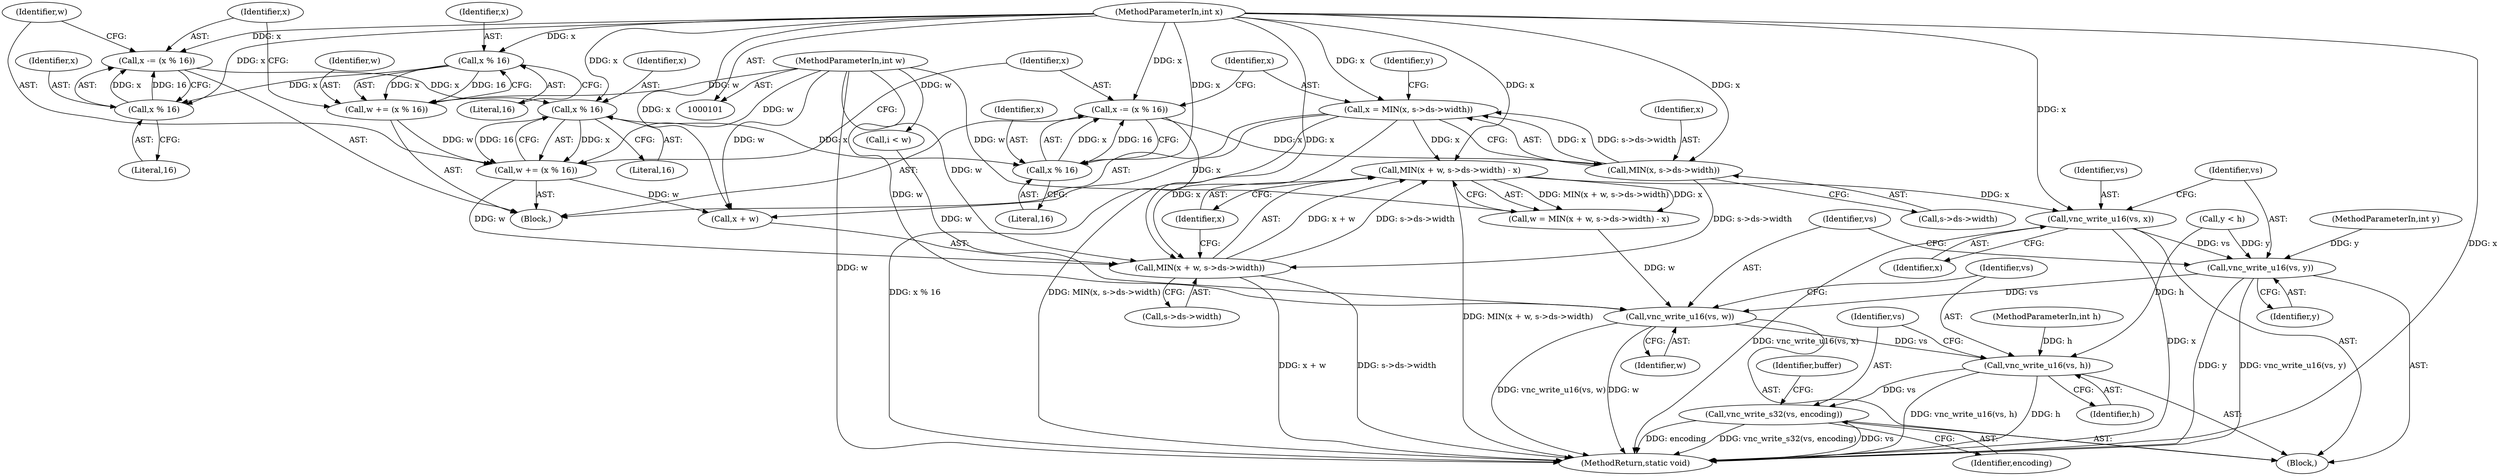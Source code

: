 digraph "0_qemu_9f64916da20eea67121d544698676295bbb105a7_10@API" {
"1000202" [label="(Call,vnc_write_u16(vs, x))"];
"1000165" [label="(Call,MIN(x + w, s->ds->width) - x)"];
"1000166" [label="(Call,MIN(x + w, s->ds->width))"];
"1000145" [label="(Call,x = MIN(x, s->ds->width))"];
"1000147" [label="(Call,MIN(x, s->ds->width))"];
"1000140" [label="(Call,x -= (x % 16))"];
"1000142" [label="(Call,x % 16)"];
"1000137" [label="(Call,x % 16)"];
"1000130" [label="(Call,x -= (x % 16))"];
"1000132" [label="(Call,x % 16)"];
"1000127" [label="(Call,x % 16)"];
"1000103" [label="(MethodParameterIn,int x)"];
"1000135" [label="(Call,w += (x % 16))"];
"1000125" [label="(Call,w += (x % 16))"];
"1000105" [label="(MethodParameterIn,int w)"];
"1000205" [label="(Call,vnc_write_u16(vs, y))"];
"1000208" [label="(Call,vnc_write_u16(vs, w))"];
"1000211" [label="(Call,vnc_write_u16(vs, h))"];
"1000214" [label="(Call,vnc_write_s32(vs, encoding))"];
"1000209" [label="(Identifier,vs)"];
"1000204" [label="(Identifier,x)"];
"1000143" [label="(Identifier,x)"];
"1000133" [label="(Identifier,x)"];
"1000137" [label="(Call,x % 16)"];
"1000128" [label="(Identifier,x)"];
"1000141" [label="(Identifier,x)"];
"1000134" [label="(Literal,16)"];
"1000186" [label="(Call,y < h)"];
"1000210" [label="(Identifier,w)"];
"1000203" [label="(Identifier,vs)"];
"1000195" [label="(Call,i < w)"];
"1000155" [label="(Identifier,y)"];
"1000166" [label="(Call,MIN(x + w, s->ds->width))"];
"1000125" [label="(Call,w += (x % 16))"];
"1000212" [label="(Identifier,vs)"];
"1000140" [label="(Call,x -= (x % 16))"];
"1000142" [label="(Call,x % 16)"];
"1000105" [label="(MethodParameterIn,int w)"];
"1000417" [label="(MethodReturn,static void)"];
"1000145" [label="(Call,x = MIN(x, s->ds->width))"];
"1000129" [label="(Literal,16)"];
"1000211" [label="(Call,vnc_write_u16(vs, h))"];
"1000138" [label="(Identifier,x)"];
"1000214" [label="(Call,vnc_write_s32(vs, encoding))"];
"1000127" [label="(Call,x % 16)"];
"1000126" [label="(Identifier,w)"];
"1000144" [label="(Literal,16)"];
"1000130" [label="(Call,x -= (x % 16))"];
"1000205" [label="(Call,vnc_write_u16(vs, y))"];
"1000201" [label="(Block,)"];
"1000213" [label="(Identifier,h)"];
"1000107" [label="(Block,)"];
"1000170" [label="(Call,s->ds->width)"];
"1000103" [label="(MethodParameterIn,int x)"];
"1000135" [label="(Call,w += (x % 16))"];
"1000146" [label="(Identifier,x)"];
"1000106" [label="(MethodParameterIn,int h)"];
"1000139" [label="(Literal,16)"];
"1000215" [label="(Identifier,vs)"];
"1000175" [label="(Identifier,x)"];
"1000206" [label="(Identifier,vs)"];
"1000148" [label="(Identifier,x)"];
"1000163" [label="(Call,w = MIN(x + w, s->ds->width) - x)"];
"1000149" [label="(Call,s->ds->width)"];
"1000132" [label="(Call,x % 16)"];
"1000208" [label="(Call,vnc_write_u16(vs, w))"];
"1000216" [label="(Identifier,encoding)"];
"1000147" [label="(Call,MIN(x, s->ds->width))"];
"1000202" [label="(Call,vnc_write_u16(vs, x))"];
"1000131" [label="(Identifier,x)"];
"1000167" [label="(Call,x + w)"];
"1000104" [label="(MethodParameterIn,int y)"];
"1000222" [label="(Identifier,buffer)"];
"1000207" [label="(Identifier,y)"];
"1000165" [label="(Call,MIN(x + w, s->ds->width) - x)"];
"1000136" [label="(Identifier,w)"];
"1000202" -> "1000201"  [label="AST: "];
"1000202" -> "1000204"  [label="CFG: "];
"1000203" -> "1000202"  [label="AST: "];
"1000204" -> "1000202"  [label="AST: "];
"1000206" -> "1000202"  [label="CFG: "];
"1000202" -> "1000417"  [label="DDG: vnc_write_u16(vs, x)"];
"1000202" -> "1000417"  [label="DDG: x"];
"1000165" -> "1000202"  [label="DDG: x"];
"1000103" -> "1000202"  [label="DDG: x"];
"1000202" -> "1000205"  [label="DDG: vs"];
"1000165" -> "1000163"  [label="AST: "];
"1000165" -> "1000175"  [label="CFG: "];
"1000166" -> "1000165"  [label="AST: "];
"1000175" -> "1000165"  [label="AST: "];
"1000163" -> "1000165"  [label="CFG: "];
"1000165" -> "1000417"  [label="DDG: MIN(x + w, s->ds->width)"];
"1000165" -> "1000163"  [label="DDG: MIN(x + w, s->ds->width)"];
"1000165" -> "1000163"  [label="DDG: x"];
"1000166" -> "1000165"  [label="DDG: x + w"];
"1000166" -> "1000165"  [label="DDG: s->ds->width"];
"1000103" -> "1000165"  [label="DDG: x"];
"1000145" -> "1000165"  [label="DDG: x"];
"1000166" -> "1000170"  [label="CFG: "];
"1000167" -> "1000166"  [label="AST: "];
"1000170" -> "1000166"  [label="AST: "];
"1000175" -> "1000166"  [label="CFG: "];
"1000166" -> "1000417"  [label="DDG: x + w"];
"1000166" -> "1000417"  [label="DDG: s->ds->width"];
"1000145" -> "1000166"  [label="DDG: x"];
"1000103" -> "1000166"  [label="DDG: x"];
"1000135" -> "1000166"  [label="DDG: w"];
"1000105" -> "1000166"  [label="DDG: w"];
"1000147" -> "1000166"  [label="DDG: s->ds->width"];
"1000145" -> "1000107"  [label="AST: "];
"1000145" -> "1000147"  [label="CFG: "];
"1000146" -> "1000145"  [label="AST: "];
"1000147" -> "1000145"  [label="AST: "];
"1000155" -> "1000145"  [label="CFG: "];
"1000145" -> "1000417"  [label="DDG: MIN(x, s->ds->width)"];
"1000147" -> "1000145"  [label="DDG: x"];
"1000147" -> "1000145"  [label="DDG: s->ds->width"];
"1000103" -> "1000145"  [label="DDG: x"];
"1000145" -> "1000167"  [label="DDG: x"];
"1000147" -> "1000149"  [label="CFG: "];
"1000148" -> "1000147"  [label="AST: "];
"1000149" -> "1000147"  [label="AST: "];
"1000140" -> "1000147"  [label="DDG: x"];
"1000103" -> "1000147"  [label="DDG: x"];
"1000140" -> "1000107"  [label="AST: "];
"1000140" -> "1000142"  [label="CFG: "];
"1000141" -> "1000140"  [label="AST: "];
"1000142" -> "1000140"  [label="AST: "];
"1000146" -> "1000140"  [label="CFG: "];
"1000140" -> "1000417"  [label="DDG: x % 16"];
"1000142" -> "1000140"  [label="DDG: x"];
"1000142" -> "1000140"  [label="DDG: 16"];
"1000103" -> "1000140"  [label="DDG: x"];
"1000142" -> "1000144"  [label="CFG: "];
"1000143" -> "1000142"  [label="AST: "];
"1000144" -> "1000142"  [label="AST: "];
"1000137" -> "1000142"  [label="DDG: x"];
"1000103" -> "1000142"  [label="DDG: x"];
"1000137" -> "1000135"  [label="AST: "];
"1000137" -> "1000139"  [label="CFG: "];
"1000138" -> "1000137"  [label="AST: "];
"1000139" -> "1000137"  [label="AST: "];
"1000135" -> "1000137"  [label="CFG: "];
"1000137" -> "1000135"  [label="DDG: x"];
"1000137" -> "1000135"  [label="DDG: 16"];
"1000130" -> "1000137"  [label="DDG: x"];
"1000103" -> "1000137"  [label="DDG: x"];
"1000130" -> "1000107"  [label="AST: "];
"1000130" -> "1000132"  [label="CFG: "];
"1000131" -> "1000130"  [label="AST: "];
"1000132" -> "1000130"  [label="AST: "];
"1000136" -> "1000130"  [label="CFG: "];
"1000132" -> "1000130"  [label="DDG: x"];
"1000132" -> "1000130"  [label="DDG: 16"];
"1000103" -> "1000130"  [label="DDG: x"];
"1000132" -> "1000134"  [label="CFG: "];
"1000133" -> "1000132"  [label="AST: "];
"1000134" -> "1000132"  [label="AST: "];
"1000127" -> "1000132"  [label="DDG: x"];
"1000103" -> "1000132"  [label="DDG: x"];
"1000127" -> "1000125"  [label="AST: "];
"1000127" -> "1000129"  [label="CFG: "];
"1000128" -> "1000127"  [label="AST: "];
"1000129" -> "1000127"  [label="AST: "];
"1000125" -> "1000127"  [label="CFG: "];
"1000127" -> "1000125"  [label="DDG: x"];
"1000127" -> "1000125"  [label="DDG: 16"];
"1000103" -> "1000127"  [label="DDG: x"];
"1000103" -> "1000101"  [label="AST: "];
"1000103" -> "1000417"  [label="DDG: x"];
"1000103" -> "1000167"  [label="DDG: x"];
"1000135" -> "1000107"  [label="AST: "];
"1000136" -> "1000135"  [label="AST: "];
"1000141" -> "1000135"  [label="CFG: "];
"1000125" -> "1000135"  [label="DDG: w"];
"1000105" -> "1000135"  [label="DDG: w"];
"1000135" -> "1000167"  [label="DDG: w"];
"1000125" -> "1000107"  [label="AST: "];
"1000126" -> "1000125"  [label="AST: "];
"1000131" -> "1000125"  [label="CFG: "];
"1000105" -> "1000125"  [label="DDG: w"];
"1000105" -> "1000101"  [label="AST: "];
"1000105" -> "1000417"  [label="DDG: w"];
"1000105" -> "1000163"  [label="DDG: w"];
"1000105" -> "1000167"  [label="DDG: w"];
"1000105" -> "1000195"  [label="DDG: w"];
"1000105" -> "1000208"  [label="DDG: w"];
"1000205" -> "1000201"  [label="AST: "];
"1000205" -> "1000207"  [label="CFG: "];
"1000206" -> "1000205"  [label="AST: "];
"1000207" -> "1000205"  [label="AST: "];
"1000209" -> "1000205"  [label="CFG: "];
"1000205" -> "1000417"  [label="DDG: y"];
"1000205" -> "1000417"  [label="DDG: vnc_write_u16(vs, y)"];
"1000186" -> "1000205"  [label="DDG: y"];
"1000104" -> "1000205"  [label="DDG: y"];
"1000205" -> "1000208"  [label="DDG: vs"];
"1000208" -> "1000201"  [label="AST: "];
"1000208" -> "1000210"  [label="CFG: "];
"1000209" -> "1000208"  [label="AST: "];
"1000210" -> "1000208"  [label="AST: "];
"1000212" -> "1000208"  [label="CFG: "];
"1000208" -> "1000417"  [label="DDG: w"];
"1000208" -> "1000417"  [label="DDG: vnc_write_u16(vs, w)"];
"1000163" -> "1000208"  [label="DDG: w"];
"1000195" -> "1000208"  [label="DDG: w"];
"1000208" -> "1000211"  [label="DDG: vs"];
"1000211" -> "1000201"  [label="AST: "];
"1000211" -> "1000213"  [label="CFG: "];
"1000212" -> "1000211"  [label="AST: "];
"1000213" -> "1000211"  [label="AST: "];
"1000215" -> "1000211"  [label="CFG: "];
"1000211" -> "1000417"  [label="DDG: h"];
"1000211" -> "1000417"  [label="DDG: vnc_write_u16(vs, h)"];
"1000186" -> "1000211"  [label="DDG: h"];
"1000106" -> "1000211"  [label="DDG: h"];
"1000211" -> "1000214"  [label="DDG: vs"];
"1000214" -> "1000201"  [label="AST: "];
"1000214" -> "1000216"  [label="CFG: "];
"1000215" -> "1000214"  [label="AST: "];
"1000216" -> "1000214"  [label="AST: "];
"1000222" -> "1000214"  [label="CFG: "];
"1000214" -> "1000417"  [label="DDG: encoding"];
"1000214" -> "1000417"  [label="DDG: vnc_write_s32(vs, encoding)"];
"1000214" -> "1000417"  [label="DDG: vs"];
}
